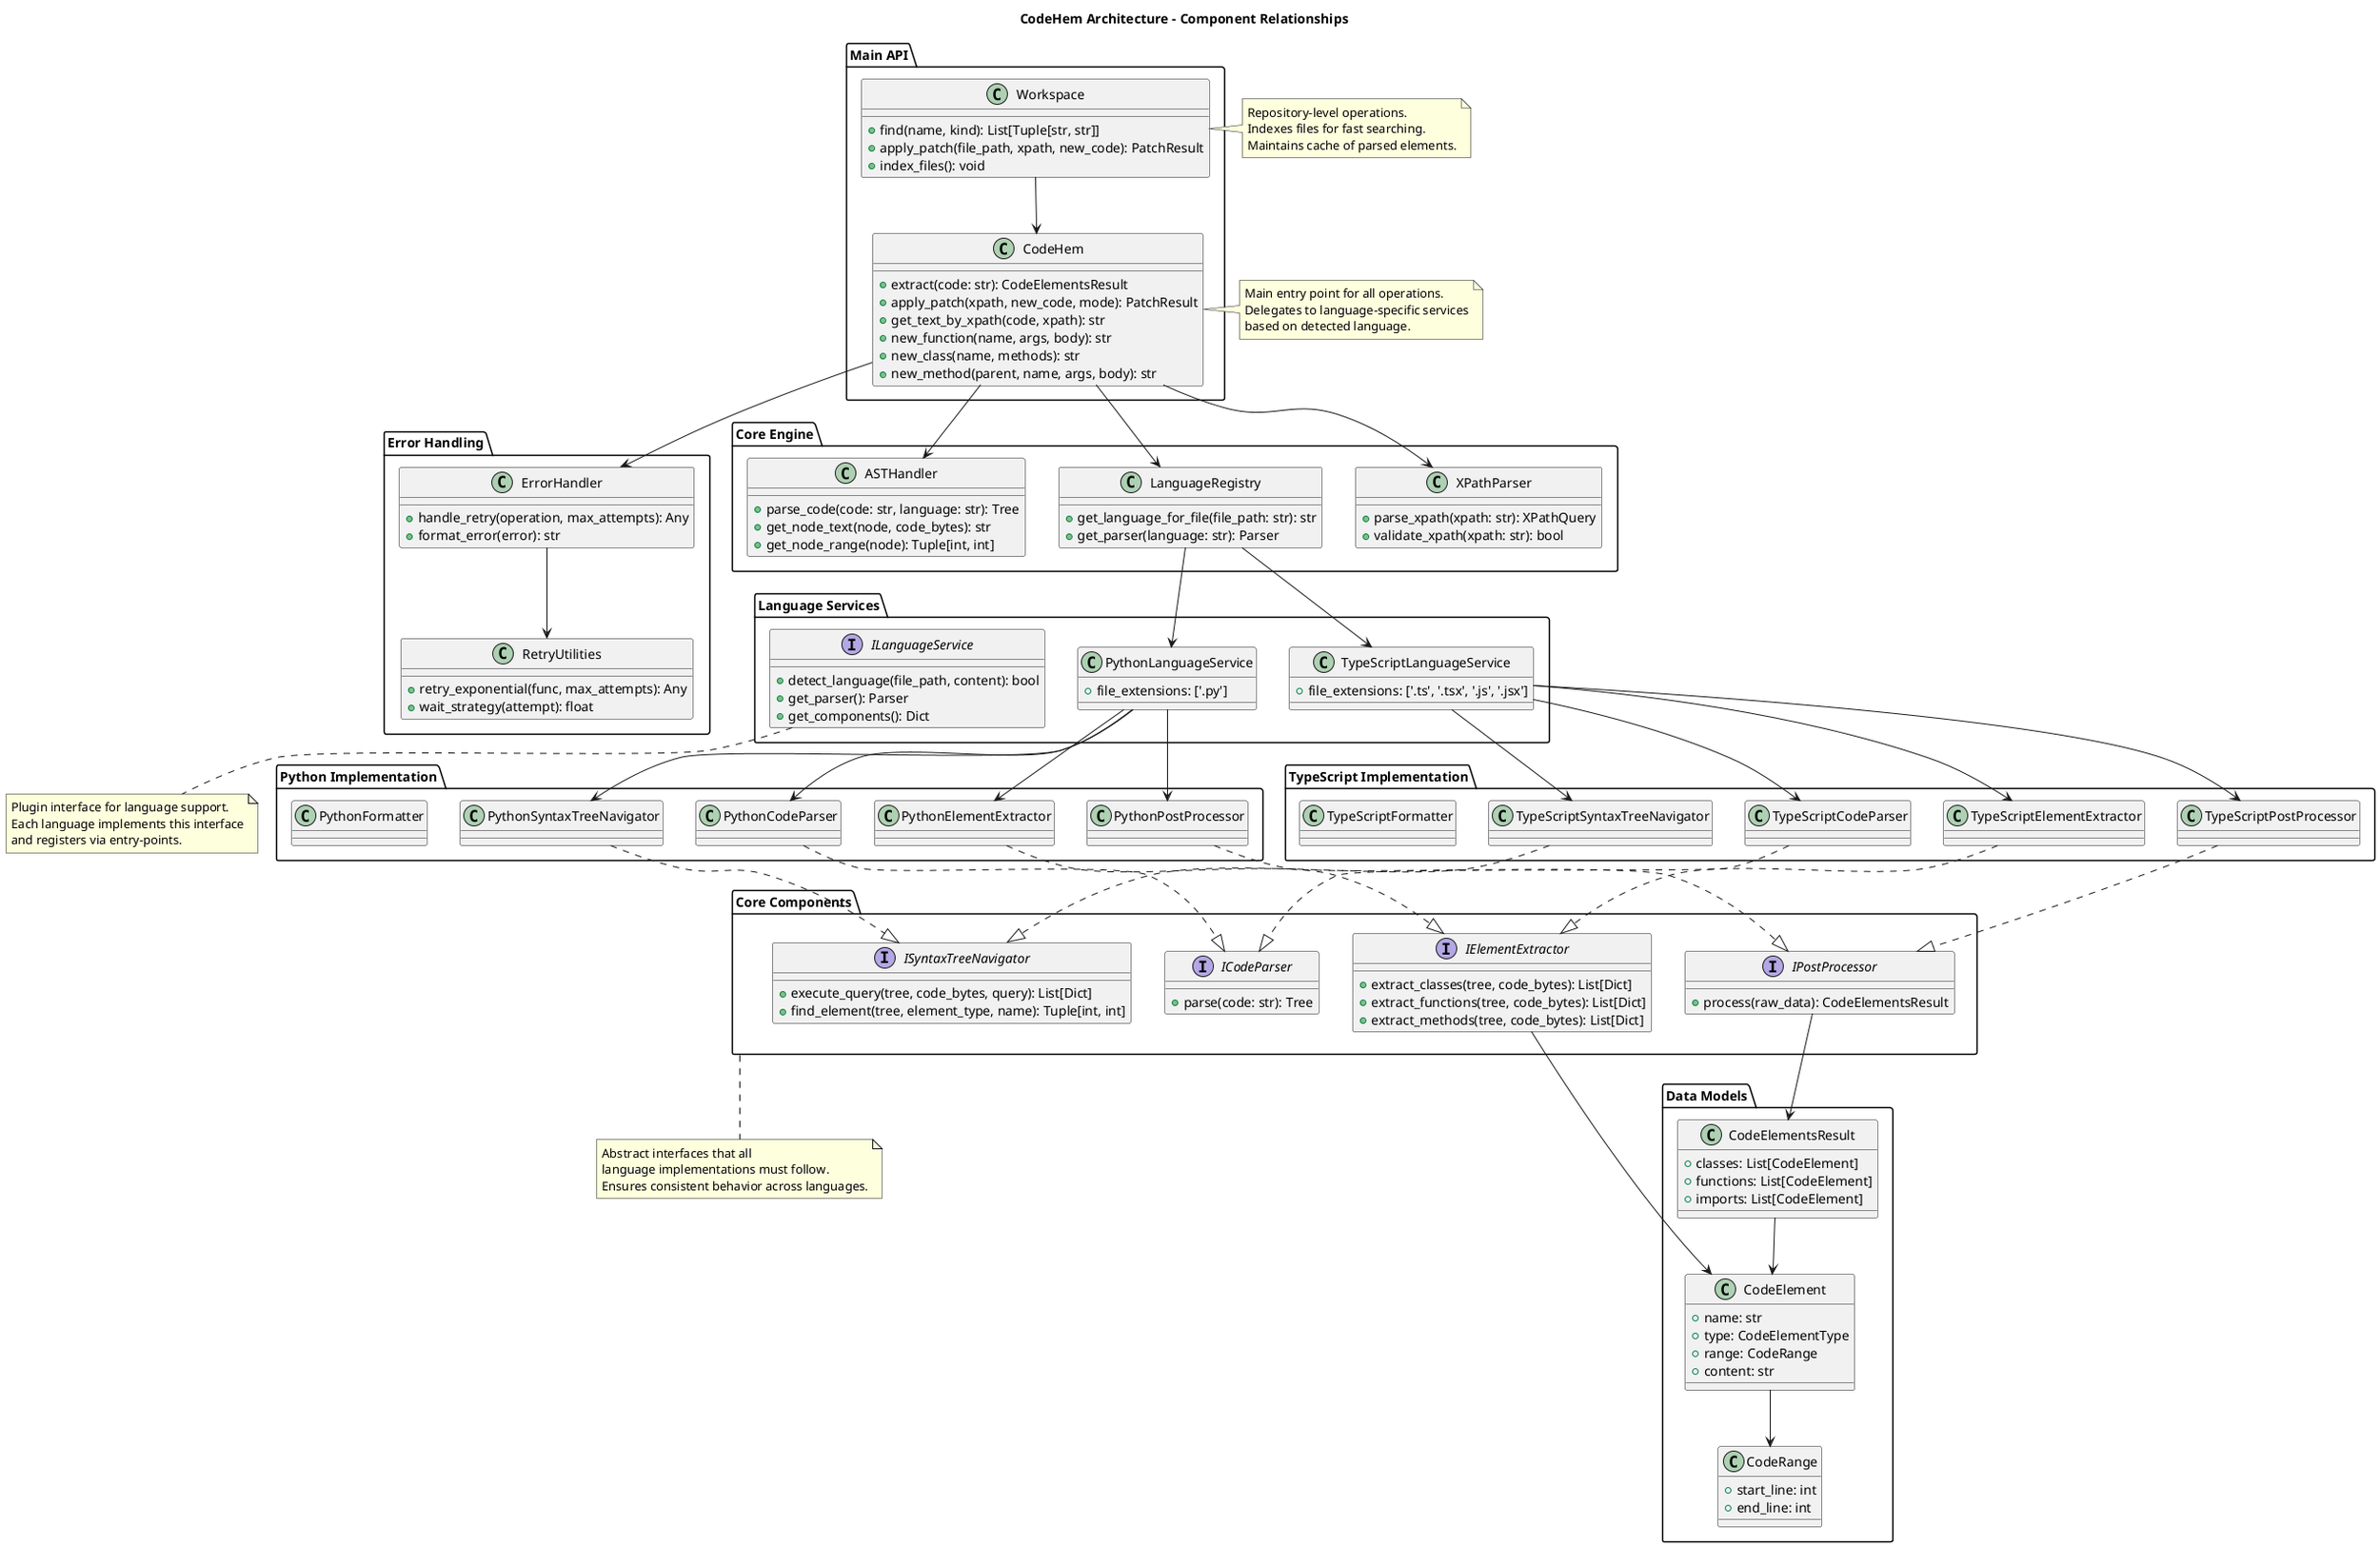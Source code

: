 @startuml CodeHem Architecture

!define RECTANGLE class
!define INTERFACE interface

title CodeHem Architecture - Component Relationships

package "Main API" {
  RECTANGLE CodeHem {
    +extract(code: str): CodeElementsResult
    +apply_patch(xpath, new_code, mode): PatchResult
    +get_text_by_xpath(code, xpath): str
    +new_function(name, args, body): str
    +new_class(name, methods): str
    +new_method(parent, name, args, body): str
  }
  
  RECTANGLE Workspace {
    +find(name, kind): List[Tuple[str, str]]
    +apply_patch(file_path, xpath, new_code): PatchResult
    +index_files(): void
  }
}

package "Core Engine" {
  RECTANGLE ASTHandler {
    +parse_code(code: str, language: str): Tree
    +get_node_text(node, code_bytes): str
    +get_node_range(node): Tuple[int, int]
  }
  
  RECTANGLE XPathParser {
    +parse_xpath(xpath: str): XPathQuery
    +validate_xpath(xpath: str): bool
  }
  
  RECTANGLE LanguageRegistry {
    +get_language_for_file(file_path: str): str
    +get_parser(language: str): Parser
  }
}

package "Language Services" {
  INTERFACE ILanguageService {
    +detect_language(file_path, content): bool
    +get_parser(): Parser
    +get_components(): Dict
  }
  
  RECTANGLE PythonLanguageService {
    +file_extensions: ['.py']
  }
  
  RECTANGLE TypeScriptLanguageService {
    +file_extensions: ['.ts', '.tsx', '.js', '.jsx']
  }
}

package "Core Components" {
  INTERFACE ICodeParser {
    +parse(code: str): Tree
  }
  
  INTERFACE ISyntaxTreeNavigator {
    +execute_query(tree, code_bytes, query): List[Dict]
    +find_element(tree, element_type, name): Tuple[int, int]
  }
  
  INTERFACE IElementExtractor {
    +extract_classes(tree, code_bytes): List[Dict]
    +extract_functions(tree, code_bytes): List[Dict]
    +extract_methods(tree, code_bytes): List[Dict]
  }
  
  INTERFACE IPostProcessor {
    +process(raw_data): CodeElementsResult
  }
}

package "Python Implementation" {
  RECTANGLE PythonCodeParser
  RECTANGLE PythonSyntaxTreeNavigator
  RECTANGLE PythonElementExtractor
  RECTANGLE PythonPostProcessor
  RECTANGLE PythonFormatter
}

package "TypeScript Implementation" {
  RECTANGLE TypeScriptCodeParser
  RECTANGLE TypeScriptSyntaxTreeNavigator
  RECTANGLE TypeScriptElementExtractor
  RECTANGLE TypeScriptPostProcessor
  RECTANGLE TypeScriptFormatter
}

package "Data Models" {
  RECTANGLE CodeElement {
    +name: str
    +type: CodeElementType
    +range: CodeRange
    +content: str
  }
  
  RECTANGLE CodeElementsResult {
    +classes: List[CodeElement]
    +functions: List[CodeElement]
    +imports: List[CodeElement]
  }
  
  RECTANGLE CodeRange {
    +start_line: int
    +end_line: int
  }
}

package "Error Handling" {
  RECTANGLE ErrorHandler {
    +handle_retry(operation, max_attempts): Any
    +format_error(error): str
  }
  
  RECTANGLE RetryUtilities {
    +retry_exponential(func, max_attempts): Any
    +wait_strategy(attempt): float
  }
}

' Relationships
CodeHem --> ASTHandler
CodeHem --> XPathParser
CodeHem --> LanguageRegistry
Workspace --> CodeHem

LanguageRegistry --> PythonLanguageService
LanguageRegistry --> TypeScriptLanguageService

PythonLanguageService --> PythonCodeParser
PythonLanguageService --> PythonSyntaxTreeNavigator
PythonLanguageService --> PythonElementExtractor
PythonLanguageService --> PythonPostProcessor

TypeScriptLanguageService --> TypeScriptCodeParser
TypeScriptLanguageService --> TypeScriptSyntaxTreeNavigator
TypeScriptLanguageService --> TypeScriptElementExtractor
TypeScriptLanguageService --> TypeScriptPostProcessor

PythonCodeParser ..|> ICodeParser
PythonSyntaxTreeNavigator ..|> ISyntaxTreeNavigator
PythonElementExtractor ..|> IElementExtractor
PythonPostProcessor ..|> IPostProcessor

TypeScriptCodeParser ..|> ICodeParser
TypeScriptSyntaxTreeNavigator ..|> ISyntaxTreeNavigator
TypeScriptElementExtractor ..|> IElementExtractor
TypeScriptPostProcessor ..|> IPostProcessor

IElementExtractor --> CodeElement
IPostProcessor --> CodeElementsResult
CodeElementsResult --> CodeElement
CodeElement --> CodeRange

CodeHem --> ErrorHandler
ErrorHandler --> RetryUtilities

note right of CodeHem
  Main entry point for all operations.
  Delegates to language-specific services
  based on detected language.
end note

note right of Workspace
  Repository-level operations.
  Indexes files for fast searching.
  Maintains cache of parsed elements.
end note

note bottom of ILanguageService
  Plugin interface for language support.
  Each language implements this interface
  and registers via entry-points.
end note

note bottom of "Core Components"
  Abstract interfaces that all
  language implementations must follow.
  Ensures consistent behavior across languages.
end note

@enduml

@startuml CodeHem Data Flow

title CodeHem Data Flow - From Code to Modification

participant Client
participant CodeHem
participant LanguageService
participant Parser
participant Navigator
participant Extractor
participant PostProcessor
participant Manipulator

Client -> CodeHem: extract(code)
activate CodeHem

CodeHem -> LanguageService: detect_language(code)
LanguageService --> CodeHem: "python"

CodeHem -> Parser: parse(code)
activate Parser
Parser -> Parser: create_tree_sitter_tree()
Parser --> CodeHem: AST_Tree
deactivate Parser

CodeHem -> Navigator: execute_query(tree, query)
activate Navigator
Navigator -> Navigator: run_tree_sitter_query()
Navigator --> CodeHem: query_matches
deactivate Navigator

CodeHem -> Extractor: extract_elements(matches)
activate Extractor
Extractor -> Extractor: process_classes()
Extractor -> Extractor: process_functions()
Extractor -> Extractor: process_methods()
Extractor --> CodeHem: raw_elements
deactivate Extractor

CodeHem -> PostProcessor: process(raw_elements)
activate PostProcessor
PostProcessor -> PostProcessor: create_code_elements()
PostProcessor -> PostProcessor: establish_relationships()
PostProcessor --> CodeHem: CodeElementsResult
deactivate PostProcessor

CodeHem --> Client: CodeElementsResult
deactivate CodeHem

note over Client, PostProcessor
  Extraction Phase Complete
end note

Client -> CodeHem: apply_patch(xpath, new_code, mode)
activate CodeHem

CodeHem -> Navigator: find_element(xpath)
Navigator --> CodeHem: element_location

CodeHem -> Manipulator: apply_modification(location, new_code, mode)
activate Manipulator
Manipulator -> Manipulator: validate_syntax()
Manipulator -> Manipulator: apply_change()
Manipulator -> Manipulator: format_result()
Manipulator --> CodeHem: modified_code
deactivate Manipulator

CodeHem --> Client: PatchResult
deactivate CodeHem

@enduml

@startuml CodeHem Plugin System

title CodeHem Plugin System - Language Extension

package "Core System" {
  class PluginRegistry {
    +discover_plugins()
    +load_plugin(name: str)
    +get_language_service(lang: str)
  }
  
  interface ILanguageService {
    +detect_language(file_path, content): bool
    +get_components(): ComponentSet
  }
}

package "Python Plugin" {
  class PythonLanguageService {
    +file_extensions = ['.py']
  }
  
  class PythonComponents {
    +parser: PythonCodeParser
    +navigator: PythonSyntaxTreeNavigator
    +extractor: PythonElementExtractor
    +post_processor: PythonPostProcessor
    +formatter: PythonFormatter
  }
}

package "TypeScript Plugin" {
  class TypeScriptLanguageService {
    +file_extensions = ['.ts', '.tsx', '.js', '.jsx']
  }
  
  class TypeScriptComponents {
    +parser: TypeScriptCodeParser
    +navigator: TypeScriptSyntaxTreeNavigator
    +extractor: TypeScriptElementExtractor
    +post_processor: TypeScriptPostProcessor
    +formatter: TypeScriptFormatter
  }
}

package "Future Java Plugin" {
  class JavaLanguageService {
    +file_extensions = ['.java']
  }
  
  class JavaComponents {
    +parser: JavaCodeParser
    +navigator: JavaSyntaxTreeNavigator
    +extractor: JavaElementExtractor
    +post_processor: JavaPostProcessor
    +formatter: JavaFormatter
  }
}

package "Entry Points Configuration" {
  note as EntryPoints
    **setup.py / pyproject.toml**
    
    [project.entry-points."codehem.languages"]
    python = "codehem.languages.lang_python:PythonLanguageService"
    typescript = "codehem.languages.lang_typescript:TypeScriptLanguageService" 
    java = "codehem_lang_java:JavaLanguageService"
  end note
}

PluginRegistry --> ILanguageService : discovers via entry-points
PythonLanguageService ..|> ILanguageService
TypeScriptLanguageService ..|> ILanguageService
JavaLanguageService ..|> ILanguageService

PythonLanguageService --> PythonComponents
TypeScriptLanguageService --> TypeScriptComponents
JavaLanguageService --> JavaComponents

PluginRegistry ..> EntryPoints : reads configuration

note right of PluginRegistry
  Automatically discovers and loads
  language plugins at runtime using
  Python entry-points mechanism.
end note

note bottom of JavaLanguageService
  Future plugin example.
  Can be installed separately:
  pip install codehem-lang-java
end note

@enduml
